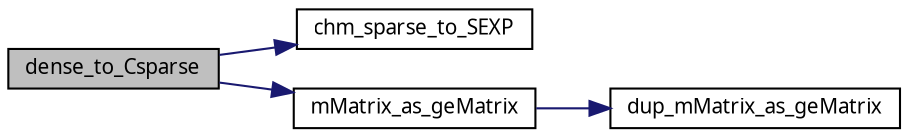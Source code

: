 digraph G
{
  edge [fontname="FreeSans.ttf",fontsize=10,labelfontname="FreeSans.ttf",labelfontsize=10];
  node [fontname="FreeSans.ttf",fontsize=10,shape=record];
  rankdir=LR;
  Node1 [label="dense_to_Csparse",height=0.2,width=0.4,color="black", fillcolor="grey75", style="filled" fontcolor="black"];
  Node1 -> Node2 [color="midnightblue",fontsize=10,style="solid",fontname="FreeSans.ttf"];
  Node2 [label="chm_sparse_to_SEXP",height=0.2,width=0.4,color="black", fillcolor="white", style="filled",URL="$chm__common_8c.html#7aa1a6e564c24a55b031b5c03b3313f4",tooltip="Copy the contents of a to an appropriate CsparseMatrix object and, optionally, free..."];
  Node1 -> Node3 [color="midnightblue",fontsize=10,style="solid",fontname="FreeSans.ttf"];
  Node3 [label="mMatrix_as_geMatrix",height=0.2,width=0.4,color="black", fillcolor="white", style="filled",URL="$Mutils_8h.html#623039270a92fce0643031ef7f6e72b2"];
  Node3 -> Node4 [color="midnightblue",fontsize=10,style="solid",fontname="FreeSans.ttf"];
  Node4 [label="dup_mMatrix_as_geMatrix",height=0.2,width=0.4,color="black", fillcolor="white", style="filled",URL="$Mutils_8c.html#23764b1c8334e40406598a0446cc8bc5"];
}
